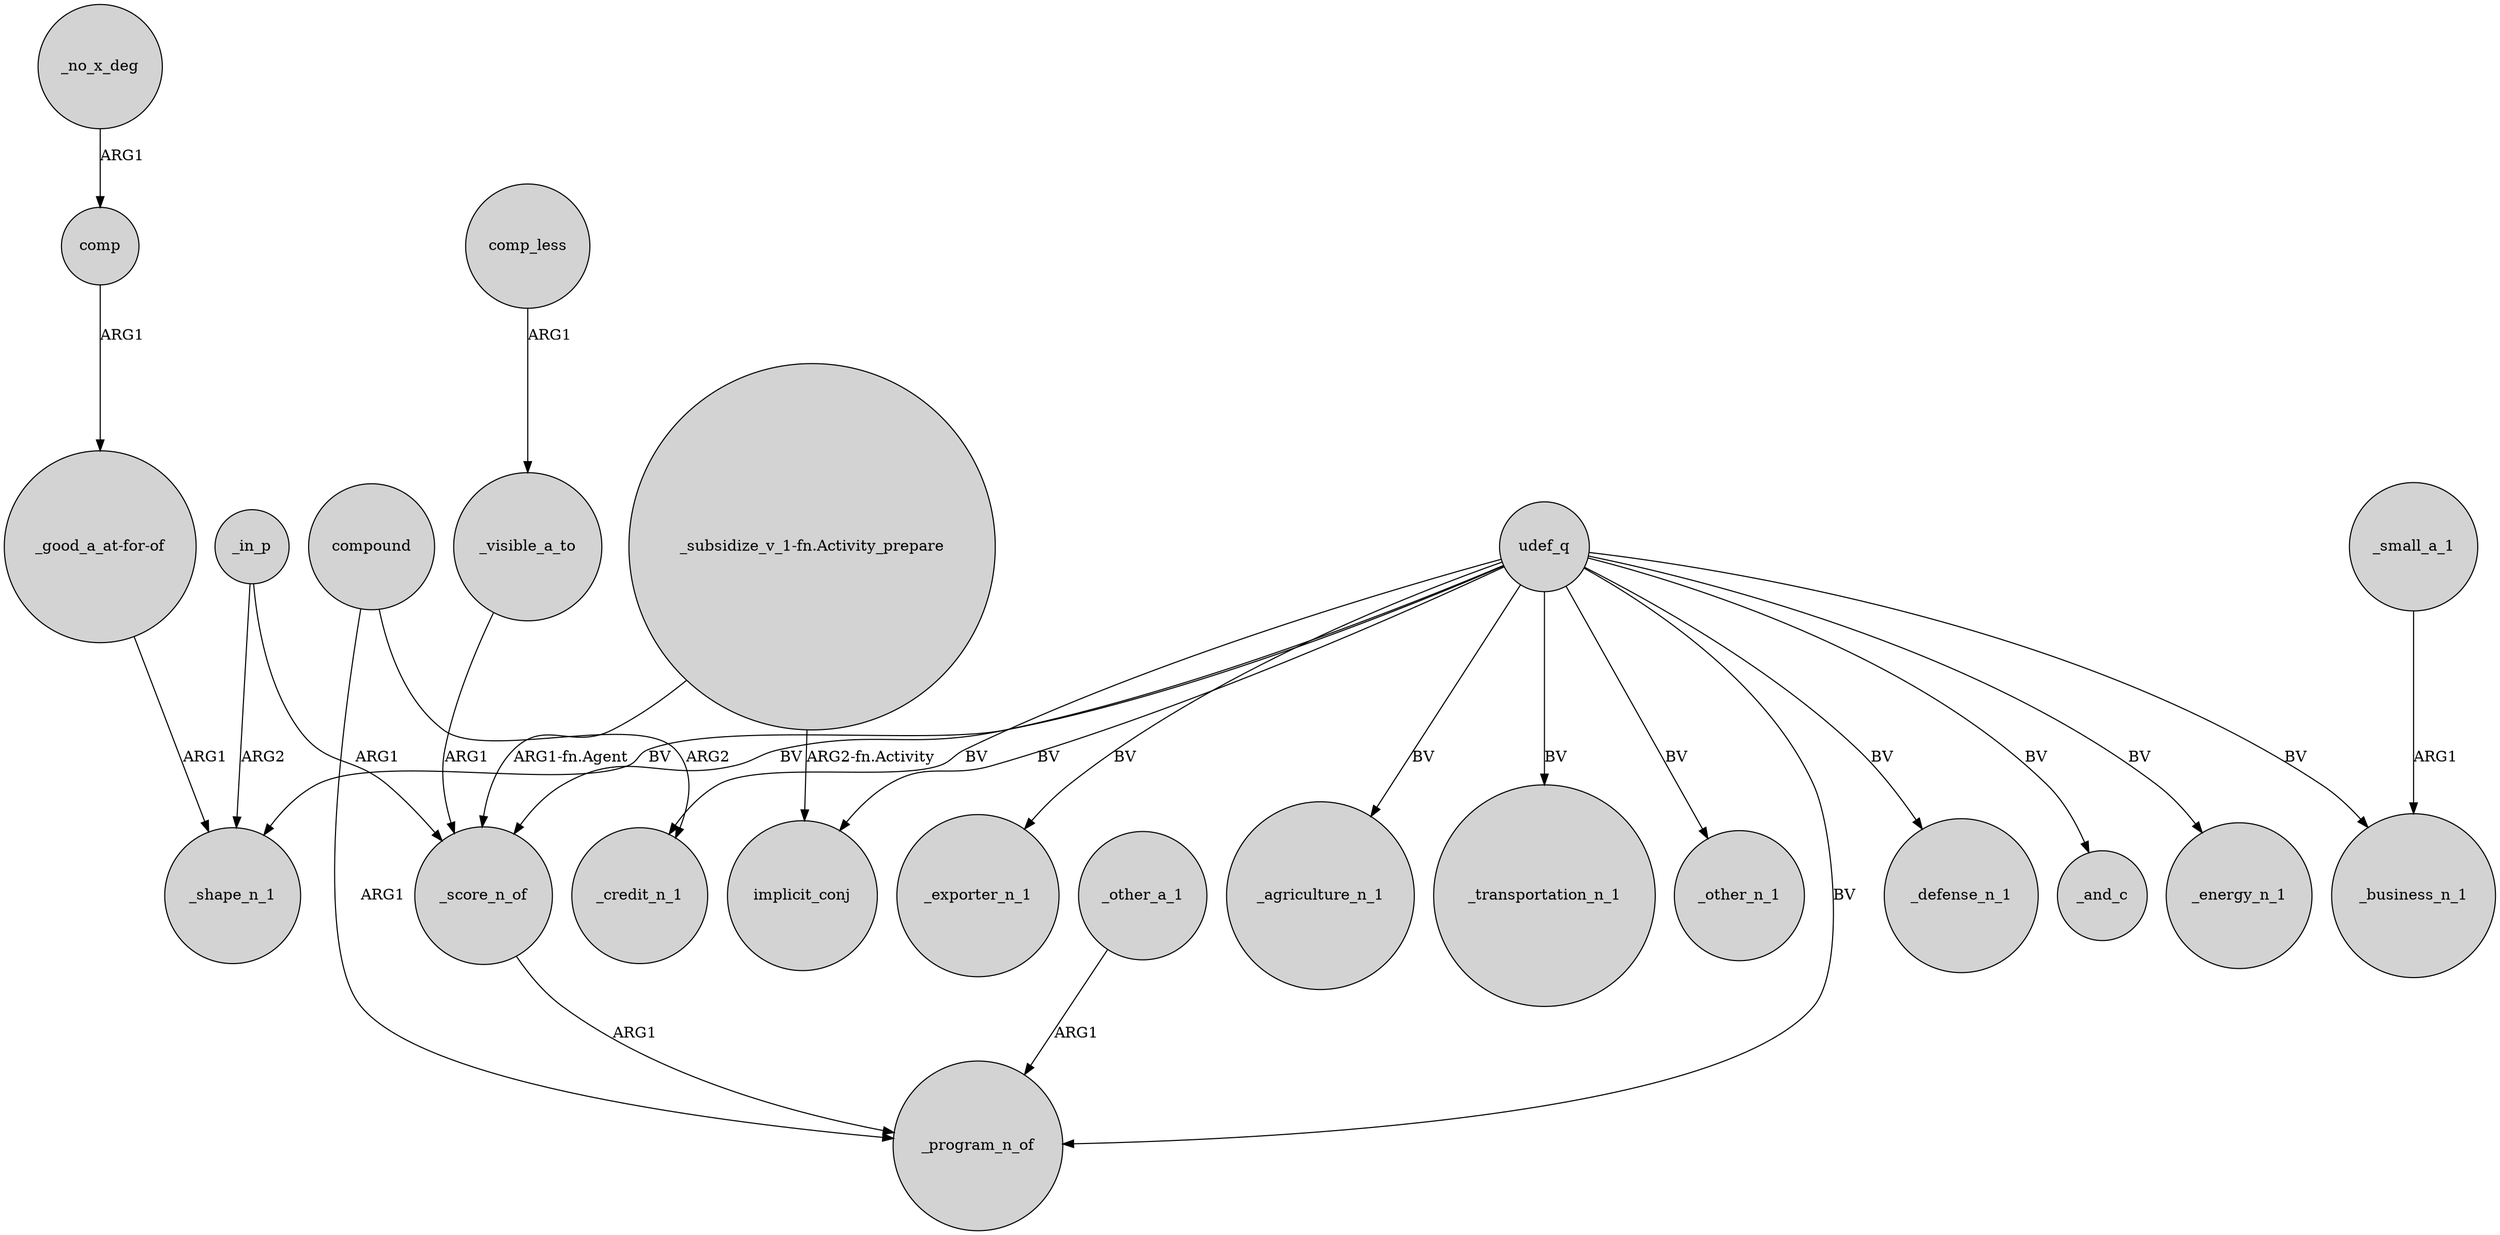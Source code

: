 digraph {
	node [shape=circle style=filled]
	_in_p -> _shape_n_1 [label=ARG2]
	udef_q -> _transportation_n_1 [label=BV]
	udef_q -> _shape_n_1 [label=BV]
	comp_less -> _visible_a_to [label=ARG1]
	udef_q -> _other_n_1 [label=BV]
	_score_n_of -> _program_n_of [label=ARG1]
	udef_q -> _defense_n_1 [label=BV]
	_small_a_1 -> _business_n_1 [label=ARG1]
	udef_q -> _business_n_1 [label=BV]
	udef_q -> _and_c [label=BV]
	udef_q -> _program_n_of [label=BV]
	"_subsidize_v_1-fn.Activity_prepare" -> _score_n_of [label="ARG1-fn.Agent"]
	udef_q -> _score_n_of [label=BV]
	compound -> _program_n_of [label=ARG1]
	udef_q -> _energy_n_1 [label=BV]
	_in_p -> _score_n_of [label=ARG1]
	"_subsidize_v_1-fn.Activity_prepare" -> implicit_conj [label="ARG2-fn.Activity"]
	udef_q -> _exporter_n_1 [label=BV]
	_visible_a_to -> _score_n_of [label=ARG1]
	compound -> _credit_n_1 [label=ARG2]
	"_good_a_at-for-of" -> _shape_n_1 [label=ARG1]
	_other_a_1 -> _program_n_of [label=ARG1]
	udef_q -> _credit_n_1 [label=BV]
	udef_q -> _agriculture_n_1 [label=BV]
	_no_x_deg -> comp [label=ARG1]
	comp -> "_good_a_at-for-of" [label=ARG1]
	udef_q -> implicit_conj [label=BV]
}
